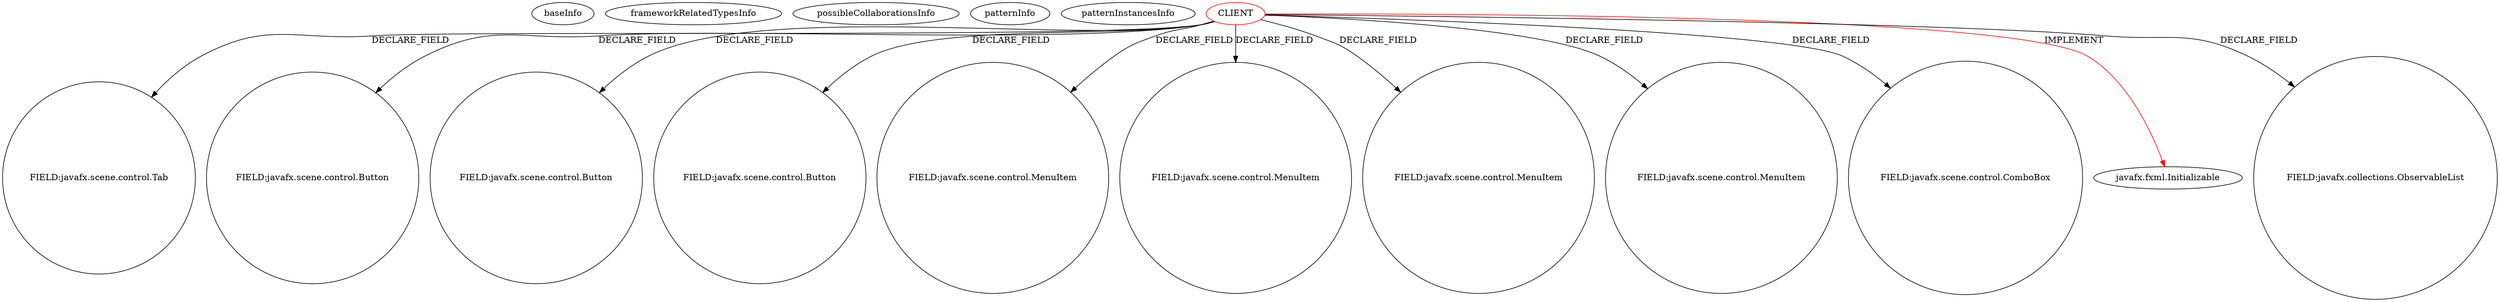 digraph {
baseInfo[graphId=2026,category="pattern",isAnonymous=false,possibleRelation=false]
frameworkRelatedTypesInfo[0="javafx.fxml.Initializable"]
possibleCollaborationsInfo[]
patternInfo[frequency=2.0,patternRootClient=0]
patternInstancesInfo[0="JustinAarden-C2J-Stamboom~/JustinAarden-C2J-Stamboom/C2J-Stamboom-master/src/stamboom/gui/StamboomFXController.java~StamboomFXController~734",1="JoshuaHanrahan-DVDCollectionApp~/JoshuaHanrahan-DVDCollectionApp/DVDCollectionApp-master/src/dvdcollectionapp/view/DvdcollectionappfxmlController.java~DvdcollectionappfxmlController~728"]
56[label="FIELD:javafx.scene.control.Tab",vertexType="FIELD_DECLARATION",isFrameworkType=false,shape=circle]
0[label="CLIENT",vertexType="ROOT_CLIENT_CLASS_DECLARATION",isFrameworkType=false,color=red]
6[label="FIELD:javafx.scene.control.Button",vertexType="FIELD_DECLARATION",isFrameworkType=false,shape=circle]
4[label="FIELD:javafx.scene.control.Button",vertexType="FIELD_DECLARATION",isFrameworkType=false,shape=circle]
10[label="FIELD:javafx.scene.control.Button",vertexType="FIELD_DECLARATION",isFrameworkType=false,shape=circle]
40[label="FIELD:javafx.scene.control.MenuItem",vertexType="FIELD_DECLARATION",isFrameworkType=false,shape=circle]
44[label="FIELD:javafx.scene.control.MenuItem",vertexType="FIELD_DECLARATION",isFrameworkType=false,shape=circle]
42[label="FIELD:javafx.scene.control.MenuItem",vertexType="FIELD_DECLARATION",isFrameworkType=false,shape=circle]
46[label="FIELD:javafx.scene.control.MenuItem",vertexType="FIELD_DECLARATION",isFrameworkType=false,shape=circle]
18[label="FIELD:javafx.scene.control.ComboBox",vertexType="FIELD_DECLARATION",isFrameworkType=false,shape=circle]
1[label="javafx.fxml.Initializable",vertexType="FRAMEWORK_INTERFACE_TYPE",isFrameworkType=false]
2[label="FIELD:javafx.collections.ObservableList",vertexType="FIELD_DECLARATION",isFrameworkType=false,shape=circle]
0->1[label="IMPLEMENT",color=red]
0->56[label="DECLARE_FIELD"]
0->42[label="DECLARE_FIELD"]
0->40[label="DECLARE_FIELD"]
0->10[label="DECLARE_FIELD"]
0->4[label="DECLARE_FIELD"]
0->6[label="DECLARE_FIELD"]
0->46[label="DECLARE_FIELD"]
0->18[label="DECLARE_FIELD"]
0->2[label="DECLARE_FIELD"]
0->44[label="DECLARE_FIELD"]
}
